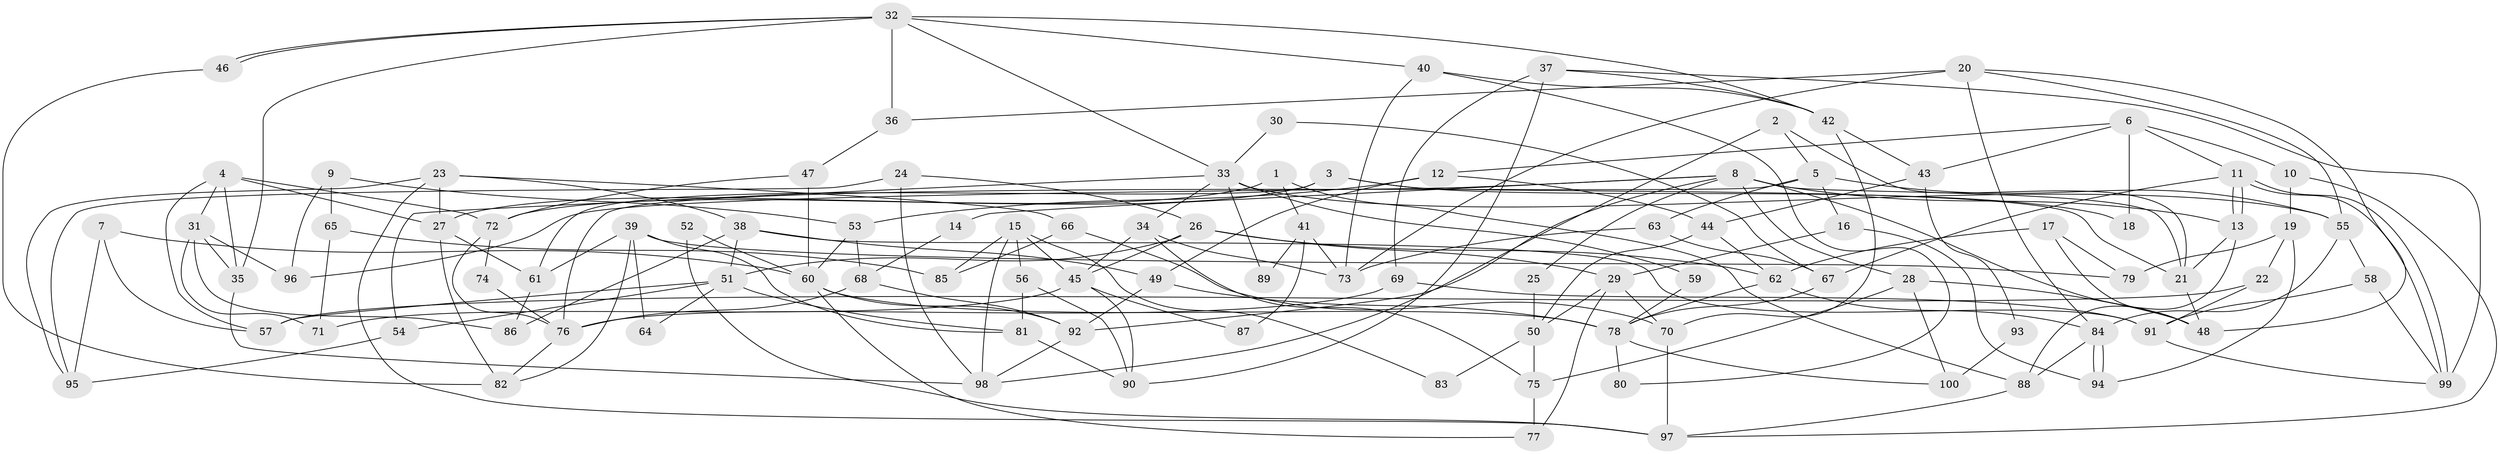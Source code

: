 // Generated by graph-tools (version 1.1) at 2025/38/02/21/25 10:38:59]
// undirected, 100 vertices, 200 edges
graph export_dot {
graph [start="1"]
  node [color=gray90,style=filled];
  1;
  2;
  3;
  4;
  5;
  6;
  7;
  8;
  9;
  10;
  11;
  12;
  13;
  14;
  15;
  16;
  17;
  18;
  19;
  20;
  21;
  22;
  23;
  24;
  25;
  26;
  27;
  28;
  29;
  30;
  31;
  32;
  33;
  34;
  35;
  36;
  37;
  38;
  39;
  40;
  41;
  42;
  43;
  44;
  45;
  46;
  47;
  48;
  49;
  50;
  51;
  52;
  53;
  54;
  55;
  56;
  57;
  58;
  59;
  60;
  61;
  62;
  63;
  64;
  65;
  66;
  67;
  68;
  69;
  70;
  71;
  72;
  73;
  74;
  75;
  76;
  77;
  78;
  79;
  80;
  81;
  82;
  83;
  84;
  85;
  86;
  87;
  88;
  89;
  90;
  91;
  92;
  93;
  94;
  95;
  96;
  97;
  98;
  99;
  100;
  1 -- 27;
  1 -- 88;
  1 -- 41;
  2 -- 21;
  2 -- 5;
  2 -- 98;
  3 -- 21;
  3 -- 72;
  3 -- 18;
  3 -- 61;
  4 -- 31;
  4 -- 35;
  4 -- 27;
  4 -- 57;
  4 -- 72;
  5 -- 63;
  5 -- 55;
  5 -- 16;
  5 -- 76;
  6 -- 43;
  6 -- 11;
  6 -- 10;
  6 -- 12;
  6 -- 18;
  7 -- 60;
  7 -- 57;
  7 -- 95;
  8 -- 13;
  8 -- 48;
  8 -- 14;
  8 -- 21;
  8 -- 25;
  8 -- 28;
  8 -- 92;
  8 -- 96;
  9 -- 53;
  9 -- 96;
  9 -- 65;
  10 -- 19;
  10 -- 97;
  11 -- 99;
  11 -- 99;
  11 -- 13;
  11 -- 13;
  11 -- 67;
  12 -- 53;
  12 -- 44;
  12 -- 49;
  13 -- 88;
  13 -- 21;
  14 -- 68;
  15 -- 45;
  15 -- 98;
  15 -- 56;
  15 -- 83;
  15 -- 85;
  16 -- 29;
  16 -- 94;
  17 -- 48;
  17 -- 62;
  17 -- 79;
  19 -- 94;
  19 -- 22;
  19 -- 79;
  20 -- 48;
  20 -- 84;
  20 -- 36;
  20 -- 55;
  20 -- 73;
  21 -- 48;
  22 -- 57;
  22 -- 91;
  23 -- 97;
  23 -- 27;
  23 -- 38;
  23 -- 66;
  23 -- 95;
  24 -- 95;
  24 -- 98;
  24 -- 26;
  25 -- 50;
  26 -- 51;
  26 -- 29;
  26 -- 45;
  26 -- 62;
  27 -- 61;
  27 -- 82;
  28 -- 75;
  28 -- 48;
  28 -- 100;
  29 -- 50;
  29 -- 70;
  29 -- 77;
  30 -- 33;
  30 -- 67;
  31 -- 35;
  31 -- 86;
  31 -- 71;
  31 -- 96;
  32 -- 46;
  32 -- 46;
  32 -- 40;
  32 -- 33;
  32 -- 35;
  32 -- 36;
  32 -- 42;
  33 -- 54;
  33 -- 34;
  33 -- 55;
  33 -- 59;
  33 -- 89;
  34 -- 45;
  34 -- 73;
  34 -- 75;
  35 -- 98;
  36 -- 47;
  37 -- 90;
  37 -- 99;
  37 -- 42;
  37 -- 69;
  38 -- 49;
  38 -- 51;
  38 -- 86;
  38 -- 91;
  39 -- 82;
  39 -- 79;
  39 -- 61;
  39 -- 64;
  39 -- 81;
  40 -- 73;
  40 -- 42;
  40 -- 80;
  41 -- 73;
  41 -- 87;
  41 -- 89;
  42 -- 43;
  42 -- 70;
  43 -- 44;
  43 -- 93;
  44 -- 62;
  44 -- 50;
  45 -- 71;
  45 -- 87;
  45 -- 90;
  46 -- 82;
  47 -- 72;
  47 -- 60;
  49 -- 78;
  49 -- 92;
  50 -- 75;
  50 -- 83;
  51 -- 81;
  51 -- 54;
  51 -- 57;
  51 -- 64;
  52 -- 97;
  52 -- 60;
  53 -- 68;
  53 -- 60;
  54 -- 95;
  55 -- 58;
  55 -- 84;
  56 -- 81;
  56 -- 90;
  58 -- 99;
  58 -- 91;
  59 -- 78;
  60 -- 92;
  60 -- 77;
  60 -- 78;
  61 -- 86;
  62 -- 84;
  62 -- 78;
  63 -- 73;
  63 -- 67;
  65 -- 85;
  65 -- 71;
  66 -- 70;
  66 -- 85;
  67 -- 78;
  68 -- 92;
  68 -- 76;
  69 -- 91;
  69 -- 76;
  70 -- 97;
  72 -- 76;
  72 -- 74;
  74 -- 76;
  75 -- 77;
  76 -- 82;
  78 -- 80;
  78 -- 100;
  81 -- 90;
  84 -- 94;
  84 -- 94;
  84 -- 88;
  88 -- 97;
  91 -- 99;
  92 -- 98;
  93 -- 100;
}
